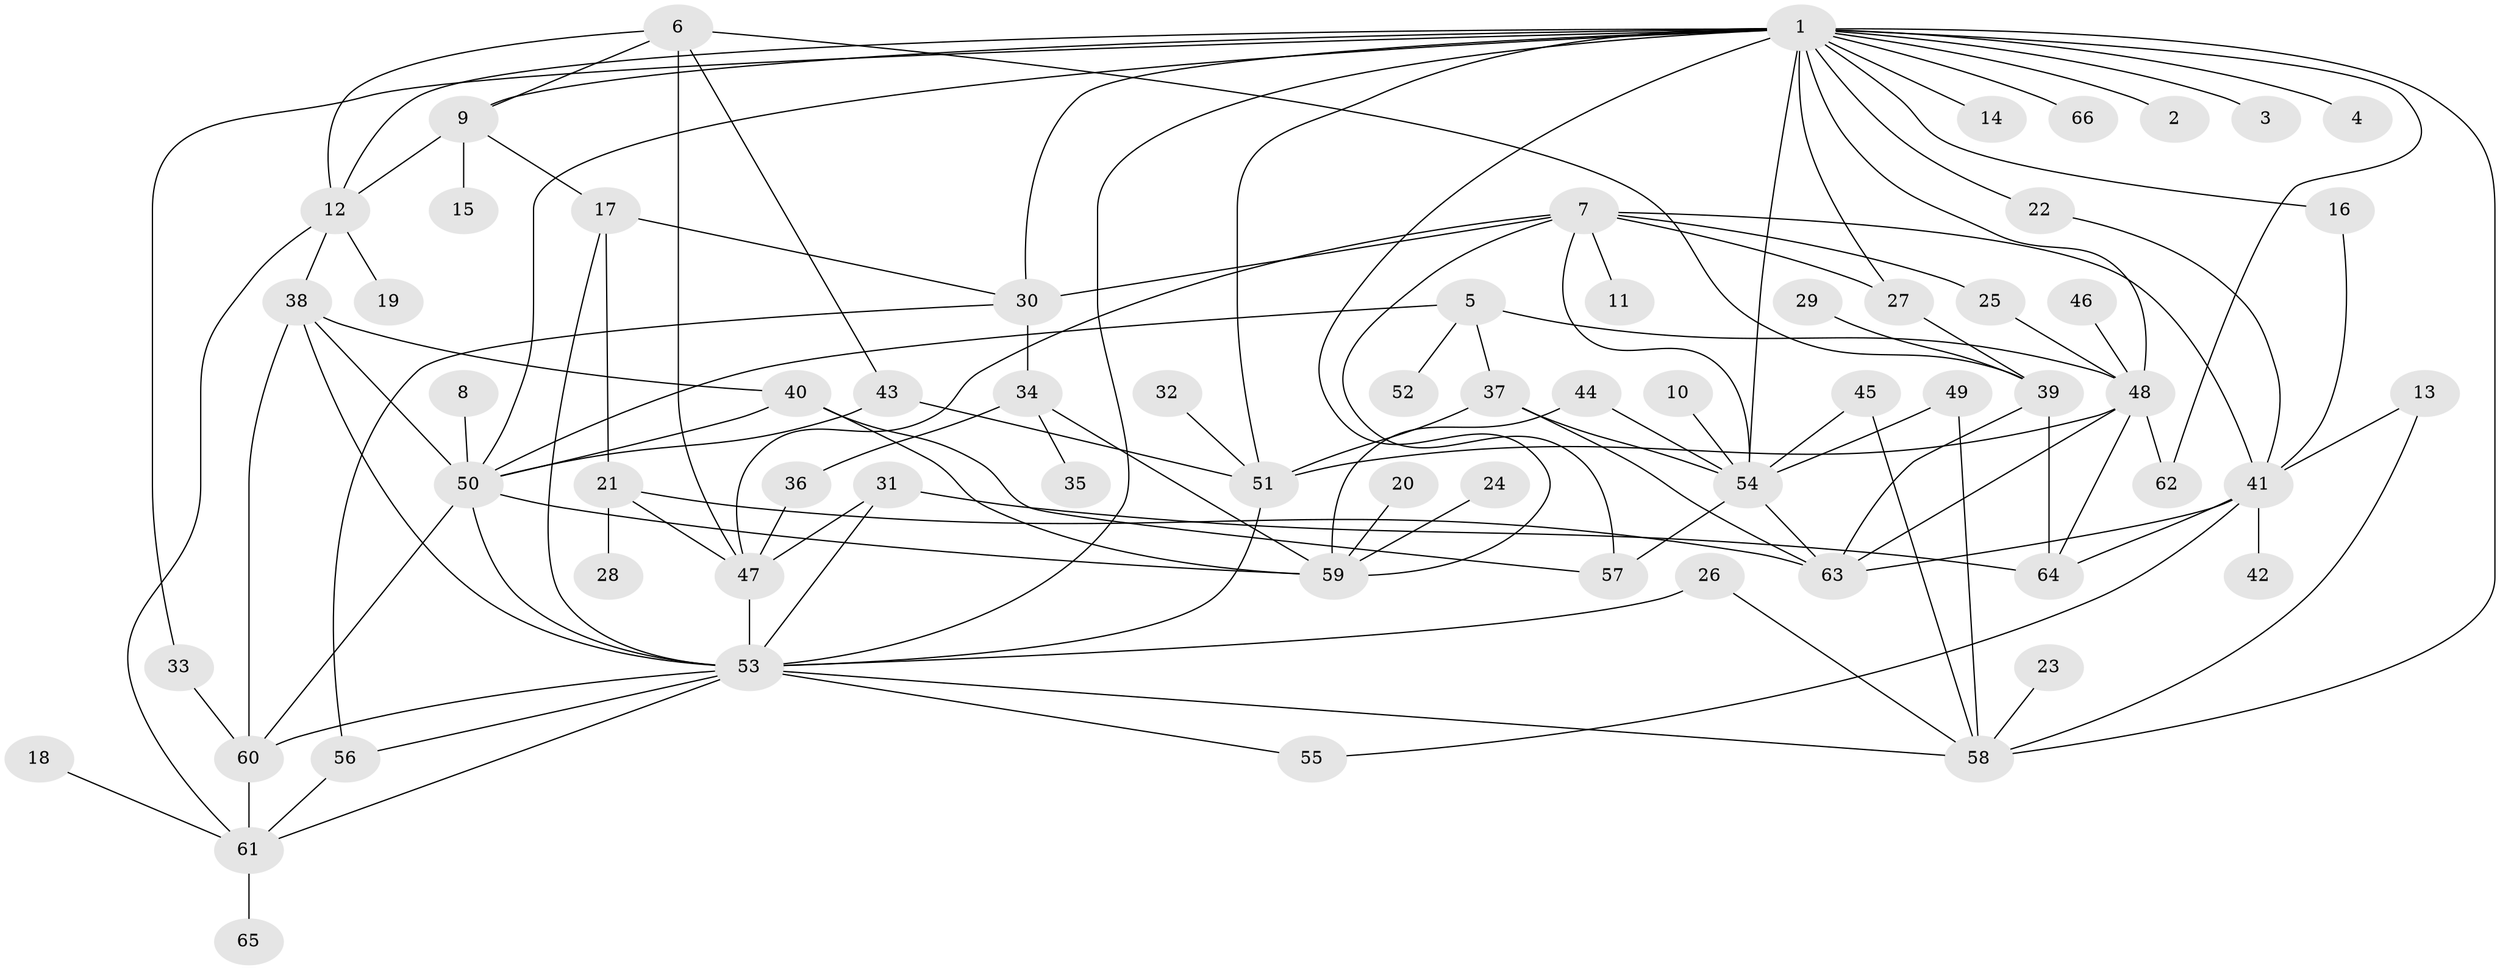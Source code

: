// original degree distribution, {6: 0.061068702290076333, 5: 0.061068702290076333, 9: 0.007633587786259542, 4: 0.13740458015267176, 1: 0.21374045801526717, 7: 0.015267175572519083, 3: 0.19083969465648856, 8: 0.007633587786259542, 2: 0.3053435114503817}
// Generated by graph-tools (version 1.1) at 2025/25/03/09/25 03:25:28]
// undirected, 66 vertices, 119 edges
graph export_dot {
graph [start="1"]
  node [color=gray90,style=filled];
  1;
  2;
  3;
  4;
  5;
  6;
  7;
  8;
  9;
  10;
  11;
  12;
  13;
  14;
  15;
  16;
  17;
  18;
  19;
  20;
  21;
  22;
  23;
  24;
  25;
  26;
  27;
  28;
  29;
  30;
  31;
  32;
  33;
  34;
  35;
  36;
  37;
  38;
  39;
  40;
  41;
  42;
  43;
  44;
  45;
  46;
  47;
  48;
  49;
  50;
  51;
  52;
  53;
  54;
  55;
  56;
  57;
  58;
  59;
  60;
  61;
  62;
  63;
  64;
  65;
  66;
  1 -- 2 [weight=1.0];
  1 -- 3 [weight=1.0];
  1 -- 4 [weight=1.0];
  1 -- 9 [weight=1.0];
  1 -- 12 [weight=1.0];
  1 -- 14 [weight=1.0];
  1 -- 16 [weight=1.0];
  1 -- 22 [weight=1.0];
  1 -- 27 [weight=1.0];
  1 -- 30 [weight=1.0];
  1 -- 33 [weight=1.0];
  1 -- 48 [weight=1.0];
  1 -- 50 [weight=1.0];
  1 -- 51 [weight=1.0];
  1 -- 53 [weight=1.0];
  1 -- 54 [weight=1.0];
  1 -- 58 [weight=1.0];
  1 -- 59 [weight=1.0];
  1 -- 62 [weight=1.0];
  1 -- 66 [weight=1.0];
  5 -- 37 [weight=1.0];
  5 -- 48 [weight=1.0];
  5 -- 50 [weight=1.0];
  5 -- 52 [weight=1.0];
  6 -- 9 [weight=1.0];
  6 -- 12 [weight=1.0];
  6 -- 39 [weight=1.0];
  6 -- 43 [weight=1.0];
  6 -- 47 [weight=1.0];
  7 -- 11 [weight=1.0];
  7 -- 25 [weight=1.0];
  7 -- 27 [weight=1.0];
  7 -- 30 [weight=1.0];
  7 -- 41 [weight=1.0];
  7 -- 47 [weight=1.0];
  7 -- 54 [weight=1.0];
  7 -- 57 [weight=1.0];
  8 -- 50 [weight=1.0];
  9 -- 12 [weight=1.0];
  9 -- 15 [weight=1.0];
  9 -- 17 [weight=1.0];
  10 -- 54 [weight=1.0];
  12 -- 19 [weight=1.0];
  12 -- 38 [weight=1.0];
  12 -- 61 [weight=1.0];
  13 -- 41 [weight=1.0];
  13 -- 58 [weight=1.0];
  16 -- 41 [weight=1.0];
  17 -- 21 [weight=1.0];
  17 -- 30 [weight=1.0];
  17 -- 53 [weight=1.0];
  18 -- 61 [weight=1.0];
  20 -- 59 [weight=1.0];
  21 -- 28 [weight=1.0];
  21 -- 47 [weight=1.0];
  21 -- 63 [weight=1.0];
  22 -- 41 [weight=1.0];
  23 -- 58 [weight=1.0];
  24 -- 59 [weight=1.0];
  25 -- 48 [weight=1.0];
  26 -- 53 [weight=1.0];
  26 -- 58 [weight=1.0];
  27 -- 39 [weight=1.0];
  29 -- 39 [weight=1.0];
  30 -- 34 [weight=1.0];
  30 -- 56 [weight=1.0];
  31 -- 47 [weight=2.0];
  31 -- 53 [weight=1.0];
  31 -- 64 [weight=1.0];
  32 -- 51 [weight=1.0];
  33 -- 60 [weight=1.0];
  34 -- 35 [weight=1.0];
  34 -- 36 [weight=1.0];
  34 -- 59 [weight=1.0];
  36 -- 47 [weight=1.0];
  37 -- 51 [weight=1.0];
  37 -- 54 [weight=1.0];
  37 -- 63 [weight=1.0];
  38 -- 40 [weight=1.0];
  38 -- 50 [weight=1.0];
  38 -- 53 [weight=1.0];
  38 -- 60 [weight=2.0];
  39 -- 63 [weight=1.0];
  39 -- 64 [weight=1.0];
  40 -- 50 [weight=1.0];
  40 -- 57 [weight=1.0];
  40 -- 59 [weight=1.0];
  41 -- 42 [weight=1.0];
  41 -- 55 [weight=1.0];
  41 -- 63 [weight=1.0];
  41 -- 64 [weight=1.0];
  43 -- 50 [weight=1.0];
  43 -- 51 [weight=1.0];
  44 -- 54 [weight=1.0];
  44 -- 59 [weight=1.0];
  45 -- 54 [weight=1.0];
  45 -- 58 [weight=1.0];
  46 -- 48 [weight=1.0];
  47 -- 53 [weight=1.0];
  48 -- 51 [weight=1.0];
  48 -- 62 [weight=1.0];
  48 -- 63 [weight=1.0];
  48 -- 64 [weight=1.0];
  49 -- 54 [weight=1.0];
  49 -- 58 [weight=2.0];
  50 -- 53 [weight=1.0];
  50 -- 59 [weight=1.0];
  50 -- 60 [weight=1.0];
  51 -- 53 [weight=1.0];
  53 -- 55 [weight=1.0];
  53 -- 56 [weight=1.0];
  53 -- 58 [weight=1.0];
  53 -- 60 [weight=1.0];
  53 -- 61 [weight=1.0];
  54 -- 57 [weight=1.0];
  54 -- 63 [weight=1.0];
  56 -- 61 [weight=1.0];
  60 -- 61 [weight=1.0];
  61 -- 65 [weight=1.0];
}
